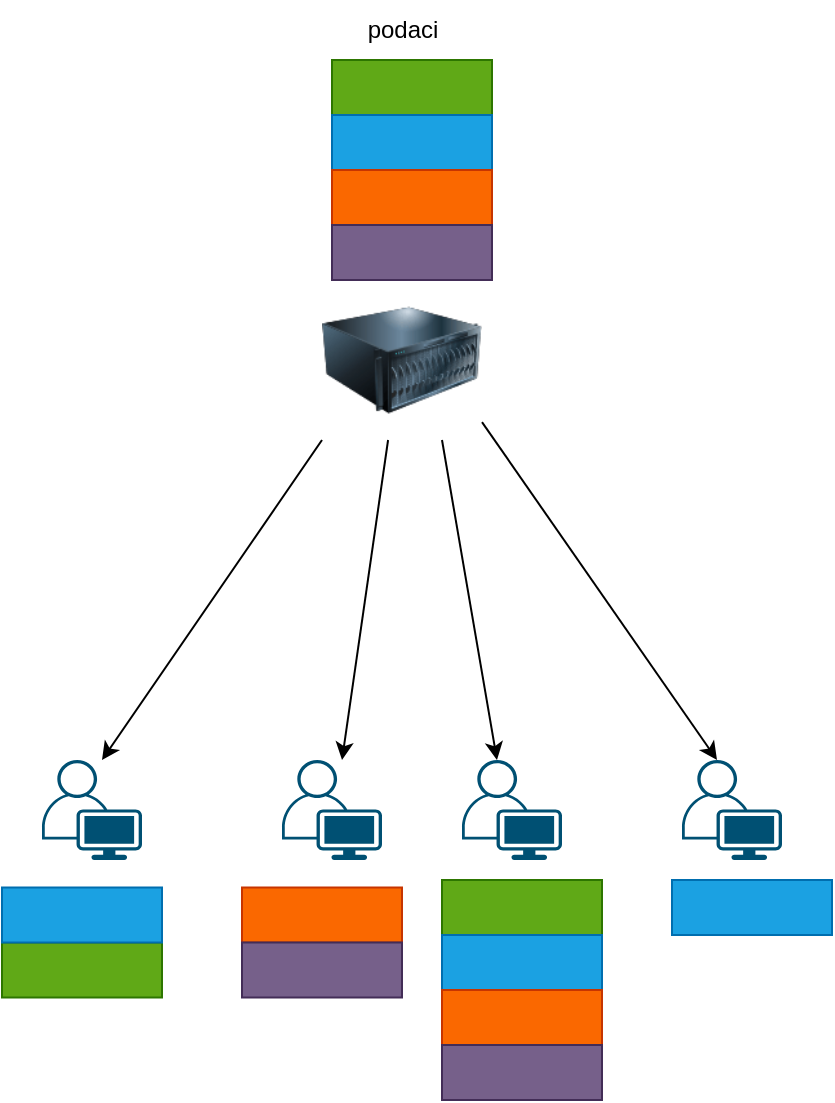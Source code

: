 <mxfile version="22.1.2" type="device">
  <diagram name="Page-1" id="eLXPOpvuUBdIRZtNTWjC">
    <mxGraphModel dx="1114" dy="835" grid="1" gridSize="10" guides="1" tooltips="1" connect="1" arrows="1" fold="1" page="1" pageScale="1" pageWidth="850" pageHeight="1100" math="0" shadow="0">
      <root>
        <mxCell id="0" />
        <mxCell id="1" parent="0" />
        <mxCell id="RTwZGjmrfJg50neBpme4-1" value="" style="points=[[0.35,0,0],[0.98,0.51,0],[1,0.71,0],[0.67,1,0],[0,0.795,0],[0,0.65,0]];verticalLabelPosition=bottom;sketch=0;html=1;verticalAlign=top;aspect=fixed;align=center;pointerEvents=1;shape=mxgraph.cisco19.user;fillColor=#005073;strokeColor=none;" vertex="1" parent="1">
          <mxGeometry x="200" y="400" width="50" height="50" as="geometry" />
        </mxCell>
        <mxCell id="RTwZGjmrfJg50neBpme4-2" value="" style="image;html=1;image=img/lib/clip_art/computers/Server_128x128.png" vertex="1" parent="1">
          <mxGeometry x="340" y="160" width="80" height="80" as="geometry" />
        </mxCell>
        <mxCell id="RTwZGjmrfJg50neBpme4-3" value="" style="points=[[0.35,0,0],[0.98,0.51,0],[1,0.71,0],[0.67,1,0],[0,0.795,0],[0,0.65,0]];verticalLabelPosition=bottom;sketch=0;html=1;verticalAlign=top;aspect=fixed;align=center;pointerEvents=1;shape=mxgraph.cisco19.user;fillColor=#005073;strokeColor=none;" vertex="1" parent="1">
          <mxGeometry x="320" y="400" width="50" height="50" as="geometry" />
        </mxCell>
        <mxCell id="RTwZGjmrfJg50neBpme4-4" value="" style="points=[[0.35,0,0],[0.98,0.51,0],[1,0.71,0],[0.67,1,0],[0,0.795,0],[0,0.65,0]];verticalLabelPosition=bottom;sketch=0;html=1;verticalAlign=top;aspect=fixed;align=center;pointerEvents=1;shape=mxgraph.cisco19.user;fillColor=#005073;strokeColor=none;" vertex="1" parent="1">
          <mxGeometry x="410" y="400" width="50" height="50" as="geometry" />
        </mxCell>
        <mxCell id="RTwZGjmrfJg50neBpme4-5" value="" style="points=[[0.35,0,0],[0.98,0.51,0],[1,0.71,0],[0.67,1,0],[0,0.795,0],[0,0.65,0]];verticalLabelPosition=bottom;sketch=0;html=1;verticalAlign=top;aspect=fixed;align=center;pointerEvents=1;shape=mxgraph.cisco19.user;fillColor=#005073;strokeColor=none;" vertex="1" parent="1">
          <mxGeometry x="520" y="400" width="50" height="50" as="geometry" />
        </mxCell>
        <mxCell id="RTwZGjmrfJg50neBpme4-6" value="" style="endArrow=none;startArrow=classic;html=1;rounded=0;entryX=0;entryY=1;entryDx=0;entryDy=0;exitX=0.6;exitY=0;exitDx=0;exitDy=0;exitPerimeter=0;endFill=0;" edge="1" parent="1" source="RTwZGjmrfJg50neBpme4-1" target="RTwZGjmrfJg50neBpme4-2">
          <mxGeometry width="50" height="50" relative="1" as="geometry">
            <mxPoint x="400" y="450" as="sourcePoint" />
            <mxPoint x="450" y="400" as="targetPoint" />
          </mxGeometry>
        </mxCell>
        <mxCell id="RTwZGjmrfJg50neBpme4-7" value="" style="endArrow=none;startArrow=classic;html=1;rounded=0;entryX=0.413;entryY=1;entryDx=0;entryDy=0;exitX=0.6;exitY=0;exitDx=0;exitDy=0;exitPerimeter=0;endFill=0;entryPerimeter=0;" edge="1" parent="1" source="RTwZGjmrfJg50neBpme4-3" target="RTwZGjmrfJg50neBpme4-2">
          <mxGeometry width="50" height="50" relative="1" as="geometry">
            <mxPoint x="250" y="410" as="sourcePoint" />
            <mxPoint x="350" y="250" as="targetPoint" />
          </mxGeometry>
        </mxCell>
        <mxCell id="RTwZGjmrfJg50neBpme4-8" value="" style="endArrow=none;startArrow=classic;html=1;rounded=0;entryX=0.75;entryY=1;entryDx=0;entryDy=0;exitX=0.35;exitY=0;exitDx=0;exitDy=0;exitPerimeter=0;endFill=0;" edge="1" parent="1" source="RTwZGjmrfJg50neBpme4-4" target="RTwZGjmrfJg50neBpme4-2">
          <mxGeometry width="50" height="50" relative="1" as="geometry">
            <mxPoint x="330" y="410" as="sourcePoint" />
            <mxPoint x="390" y="250" as="targetPoint" />
          </mxGeometry>
        </mxCell>
        <mxCell id="RTwZGjmrfJg50neBpme4-9" value="" style="endArrow=none;startArrow=classic;html=1;rounded=0;entryX=1;entryY=0.888;entryDx=0;entryDy=0;exitX=0.35;exitY=0;exitDx=0;exitDy=0;exitPerimeter=0;endFill=0;entryPerimeter=0;" edge="1" parent="1" source="RTwZGjmrfJg50neBpme4-5" target="RTwZGjmrfJg50neBpme4-2">
          <mxGeometry width="50" height="50" relative="1" as="geometry">
            <mxPoint x="413" y="410" as="sourcePoint" />
            <mxPoint x="420" y="251" as="targetPoint" />
          </mxGeometry>
        </mxCell>
        <mxCell id="RTwZGjmrfJg50neBpme4-10" value="" style="rounded=0;whiteSpace=wrap;html=1;fillColor=#60a917;strokeColor=#2D7600;fontColor=#ffffff;movable=1;resizable=1;rotatable=1;deletable=1;editable=1;locked=0;connectable=1;container=0;" vertex="1" parent="1">
          <mxGeometry x="345" y="50" width="80" height="27.5" as="geometry" />
        </mxCell>
        <mxCell id="RTwZGjmrfJg50neBpme4-11" value="" style="rounded=0;whiteSpace=wrap;html=1;fillColor=#1ba1e2;strokeColor=#006EAF;fontColor=#ffffff;movable=1;resizable=1;rotatable=1;deletable=1;editable=1;locked=0;connectable=1;container=0;" vertex="1" parent="1">
          <mxGeometry x="345" y="77.5" width="80" height="27.5" as="geometry" />
        </mxCell>
        <mxCell id="RTwZGjmrfJg50neBpme4-12" value="" style="rounded=0;whiteSpace=wrap;html=1;fillColor=#fa6800;strokeColor=#C73500;fontColor=#000000;movable=1;resizable=1;rotatable=1;deletable=1;editable=1;locked=0;connectable=1;container=0;" vertex="1" parent="1">
          <mxGeometry x="345" y="105" width="80" height="27.5" as="geometry" />
        </mxCell>
        <mxCell id="RTwZGjmrfJg50neBpme4-13" value="" style="rounded=0;whiteSpace=wrap;html=1;fillColor=#76608a;strokeColor=#432D57;fontColor=#ffffff;movable=1;resizable=1;rotatable=1;deletable=1;editable=1;locked=0;connectable=1;container=0;" vertex="1" parent="1">
          <mxGeometry x="345" y="132.5" width="80" height="27.5" as="geometry" />
        </mxCell>
        <mxCell id="RTwZGjmrfJg50neBpme4-14" value="" style="rounded=0;whiteSpace=wrap;html=1;fillColor=#60a917;strokeColor=#2D7600;fontColor=#ffffff;movable=1;resizable=1;rotatable=1;deletable=1;editable=1;locked=0;connectable=1;container=0;" vertex="1" parent="1">
          <mxGeometry x="180" y="491.25" width="80" height="27.5" as="geometry" />
        </mxCell>
        <mxCell id="RTwZGjmrfJg50neBpme4-15" value="" style="rounded=0;whiteSpace=wrap;html=1;fillColor=#1ba1e2;strokeColor=#006EAF;fontColor=#ffffff;movable=1;resizable=1;rotatable=1;deletable=1;editable=1;locked=0;connectable=1;container=0;" vertex="1" parent="1">
          <mxGeometry x="180" y="463.75" width="80" height="27.5" as="geometry" />
        </mxCell>
        <mxCell id="RTwZGjmrfJg50neBpme4-16" value="" style="rounded=0;whiteSpace=wrap;html=1;fillColor=#fa6800;strokeColor=#C73500;fontColor=#000000;movable=1;resizable=1;rotatable=1;deletable=1;editable=1;locked=0;connectable=1;container=0;" vertex="1" parent="1">
          <mxGeometry x="300" y="463.75" width="80" height="27.5" as="geometry" />
        </mxCell>
        <mxCell id="RTwZGjmrfJg50neBpme4-17" value="" style="rounded=0;whiteSpace=wrap;html=1;fillColor=#76608a;strokeColor=#432D57;fontColor=#ffffff;movable=1;resizable=1;rotatable=1;deletable=1;editable=1;locked=0;connectable=1;container=0;" vertex="1" parent="1">
          <mxGeometry x="300" y="491.25" width="80" height="27.5" as="geometry" />
        </mxCell>
        <mxCell id="RTwZGjmrfJg50neBpme4-19" value="" style="rounded=0;whiteSpace=wrap;html=1;fillColor=#60a917;strokeColor=#2D7600;fontColor=#ffffff;movable=1;resizable=1;rotatable=1;deletable=1;editable=1;locked=0;connectable=1;container=0;" vertex="1" parent="1">
          <mxGeometry x="400" y="460" width="80" height="27.5" as="geometry" />
        </mxCell>
        <mxCell id="RTwZGjmrfJg50neBpme4-20" value="" style="rounded=0;whiteSpace=wrap;html=1;fillColor=#1ba1e2;strokeColor=#006EAF;fontColor=#ffffff;movable=1;resizable=1;rotatable=1;deletable=1;editable=1;locked=0;connectable=1;container=0;" vertex="1" parent="1">
          <mxGeometry x="400" y="487.5" width="80" height="27.5" as="geometry" />
        </mxCell>
        <mxCell id="RTwZGjmrfJg50neBpme4-21" value="" style="rounded=0;whiteSpace=wrap;html=1;fillColor=#fa6800;strokeColor=#C73500;fontColor=#000000;movable=1;resizable=1;rotatable=1;deletable=1;editable=1;locked=0;connectable=1;container=0;" vertex="1" parent="1">
          <mxGeometry x="400" y="515" width="80" height="27.5" as="geometry" />
        </mxCell>
        <mxCell id="RTwZGjmrfJg50neBpme4-22" value="" style="rounded=0;whiteSpace=wrap;html=1;fillColor=#76608a;strokeColor=#432D57;fontColor=#ffffff;movable=1;resizable=1;rotatable=1;deletable=1;editable=1;locked=0;connectable=1;container=0;" vertex="1" parent="1">
          <mxGeometry x="400" y="542.5" width="80" height="27.5" as="geometry" />
        </mxCell>
        <mxCell id="RTwZGjmrfJg50neBpme4-23" value="podaci" style="text;html=1;align=center;verticalAlign=middle;resizable=0;points=[];autosize=1;strokeColor=none;fillColor=none;" vertex="1" parent="1">
          <mxGeometry x="350" y="20" width="60" height="30" as="geometry" />
        </mxCell>
        <mxCell id="RTwZGjmrfJg50neBpme4-24" value="" style="rounded=0;whiteSpace=wrap;html=1;fillColor=#1ba1e2;strokeColor=#006EAF;fontColor=#ffffff;movable=1;resizable=1;rotatable=1;deletable=1;editable=1;locked=0;connectable=1;container=0;" vertex="1" parent="1">
          <mxGeometry x="515" y="460" width="80" height="27.5" as="geometry" />
        </mxCell>
      </root>
    </mxGraphModel>
  </diagram>
</mxfile>
